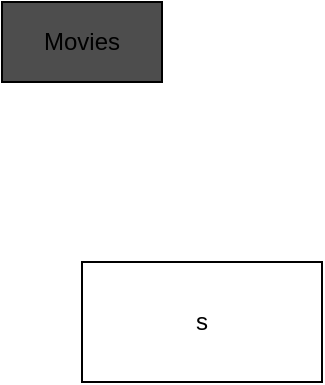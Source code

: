<mxfile version="20.8.19" type="github">
  <diagram id="hE65RoLKXRJ-H_FZ36-S" name="Page-1">
    <mxGraphModel dx="747" dy="470" grid="1" gridSize="10" guides="1" tooltips="1" connect="1" arrows="1" fold="1" page="1" pageScale="1" pageWidth="850" pageHeight="1100" math="0" shadow="0">
      <root>
        <mxCell id="0" />
        <mxCell id="1" parent="0" />
        <mxCell id="469ArS8YtkZX2Met2d57-1" value="s" style="rounded=0;whiteSpace=wrap;html=1;" parent="1" vertex="1">
          <mxGeometry x="320" y="210" width="120" height="60" as="geometry" />
        </mxCell>
        <mxCell id="snFYg91EjPXi_6oUZBa3-1" value="Movies" style="rounded=0;whiteSpace=wrap;html=1;labelBackgroundColor=#4D4D4D;fillColor=#4D4D4D;" vertex="1" parent="1">
          <mxGeometry x="280" y="80" width="80" height="40" as="geometry" />
        </mxCell>
      </root>
    </mxGraphModel>
  </diagram>
</mxfile>
